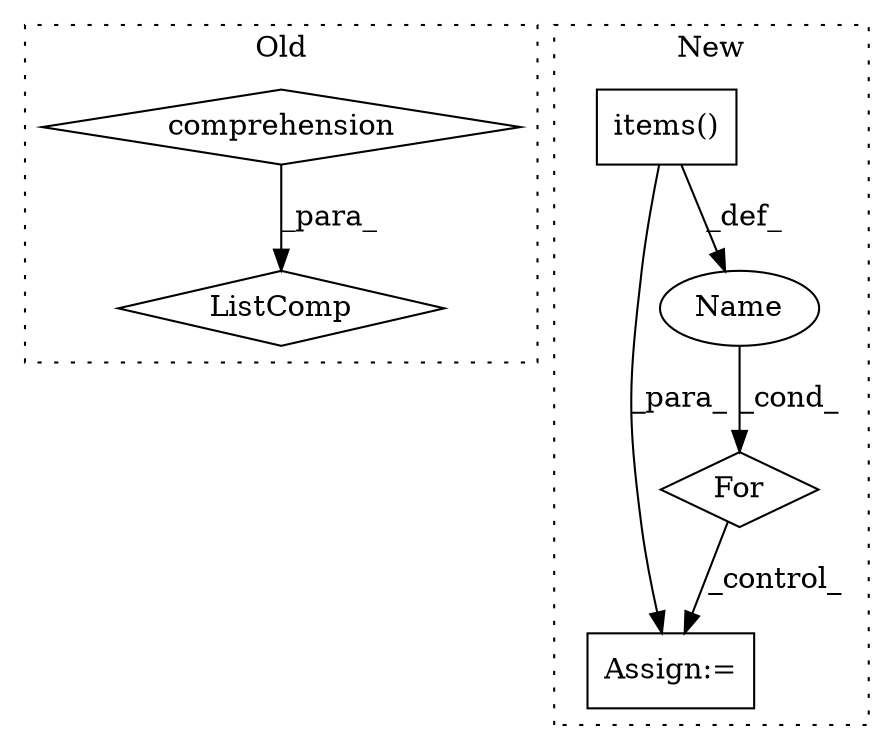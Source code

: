 digraph G {
subgraph cluster0 {
1 [label="ListComp" a="106" s="3619" l="92" shape="diamond"];
3 [label="comprehension" a="45" s="3689" l="3" shape="diamond"];
label = "Old";
style="dotted";
}
subgraph cluster1 {
2 [label="items()" a="75" s="4007" l="14" shape="box"];
4 [label="For" a="107" s="3979,4021" l="4,18" shape="diamond"];
5 [label="Assign:=" a="68" s="4146" l="4" shape="box"];
6 [label="Name" a="87" s="3992" l="11" shape="ellipse"];
label = "New";
style="dotted";
}
2 -> 5 [label="_para_"];
2 -> 6 [label="_def_"];
3 -> 1 [label="_para_"];
4 -> 5 [label="_control_"];
6 -> 4 [label="_cond_"];
}